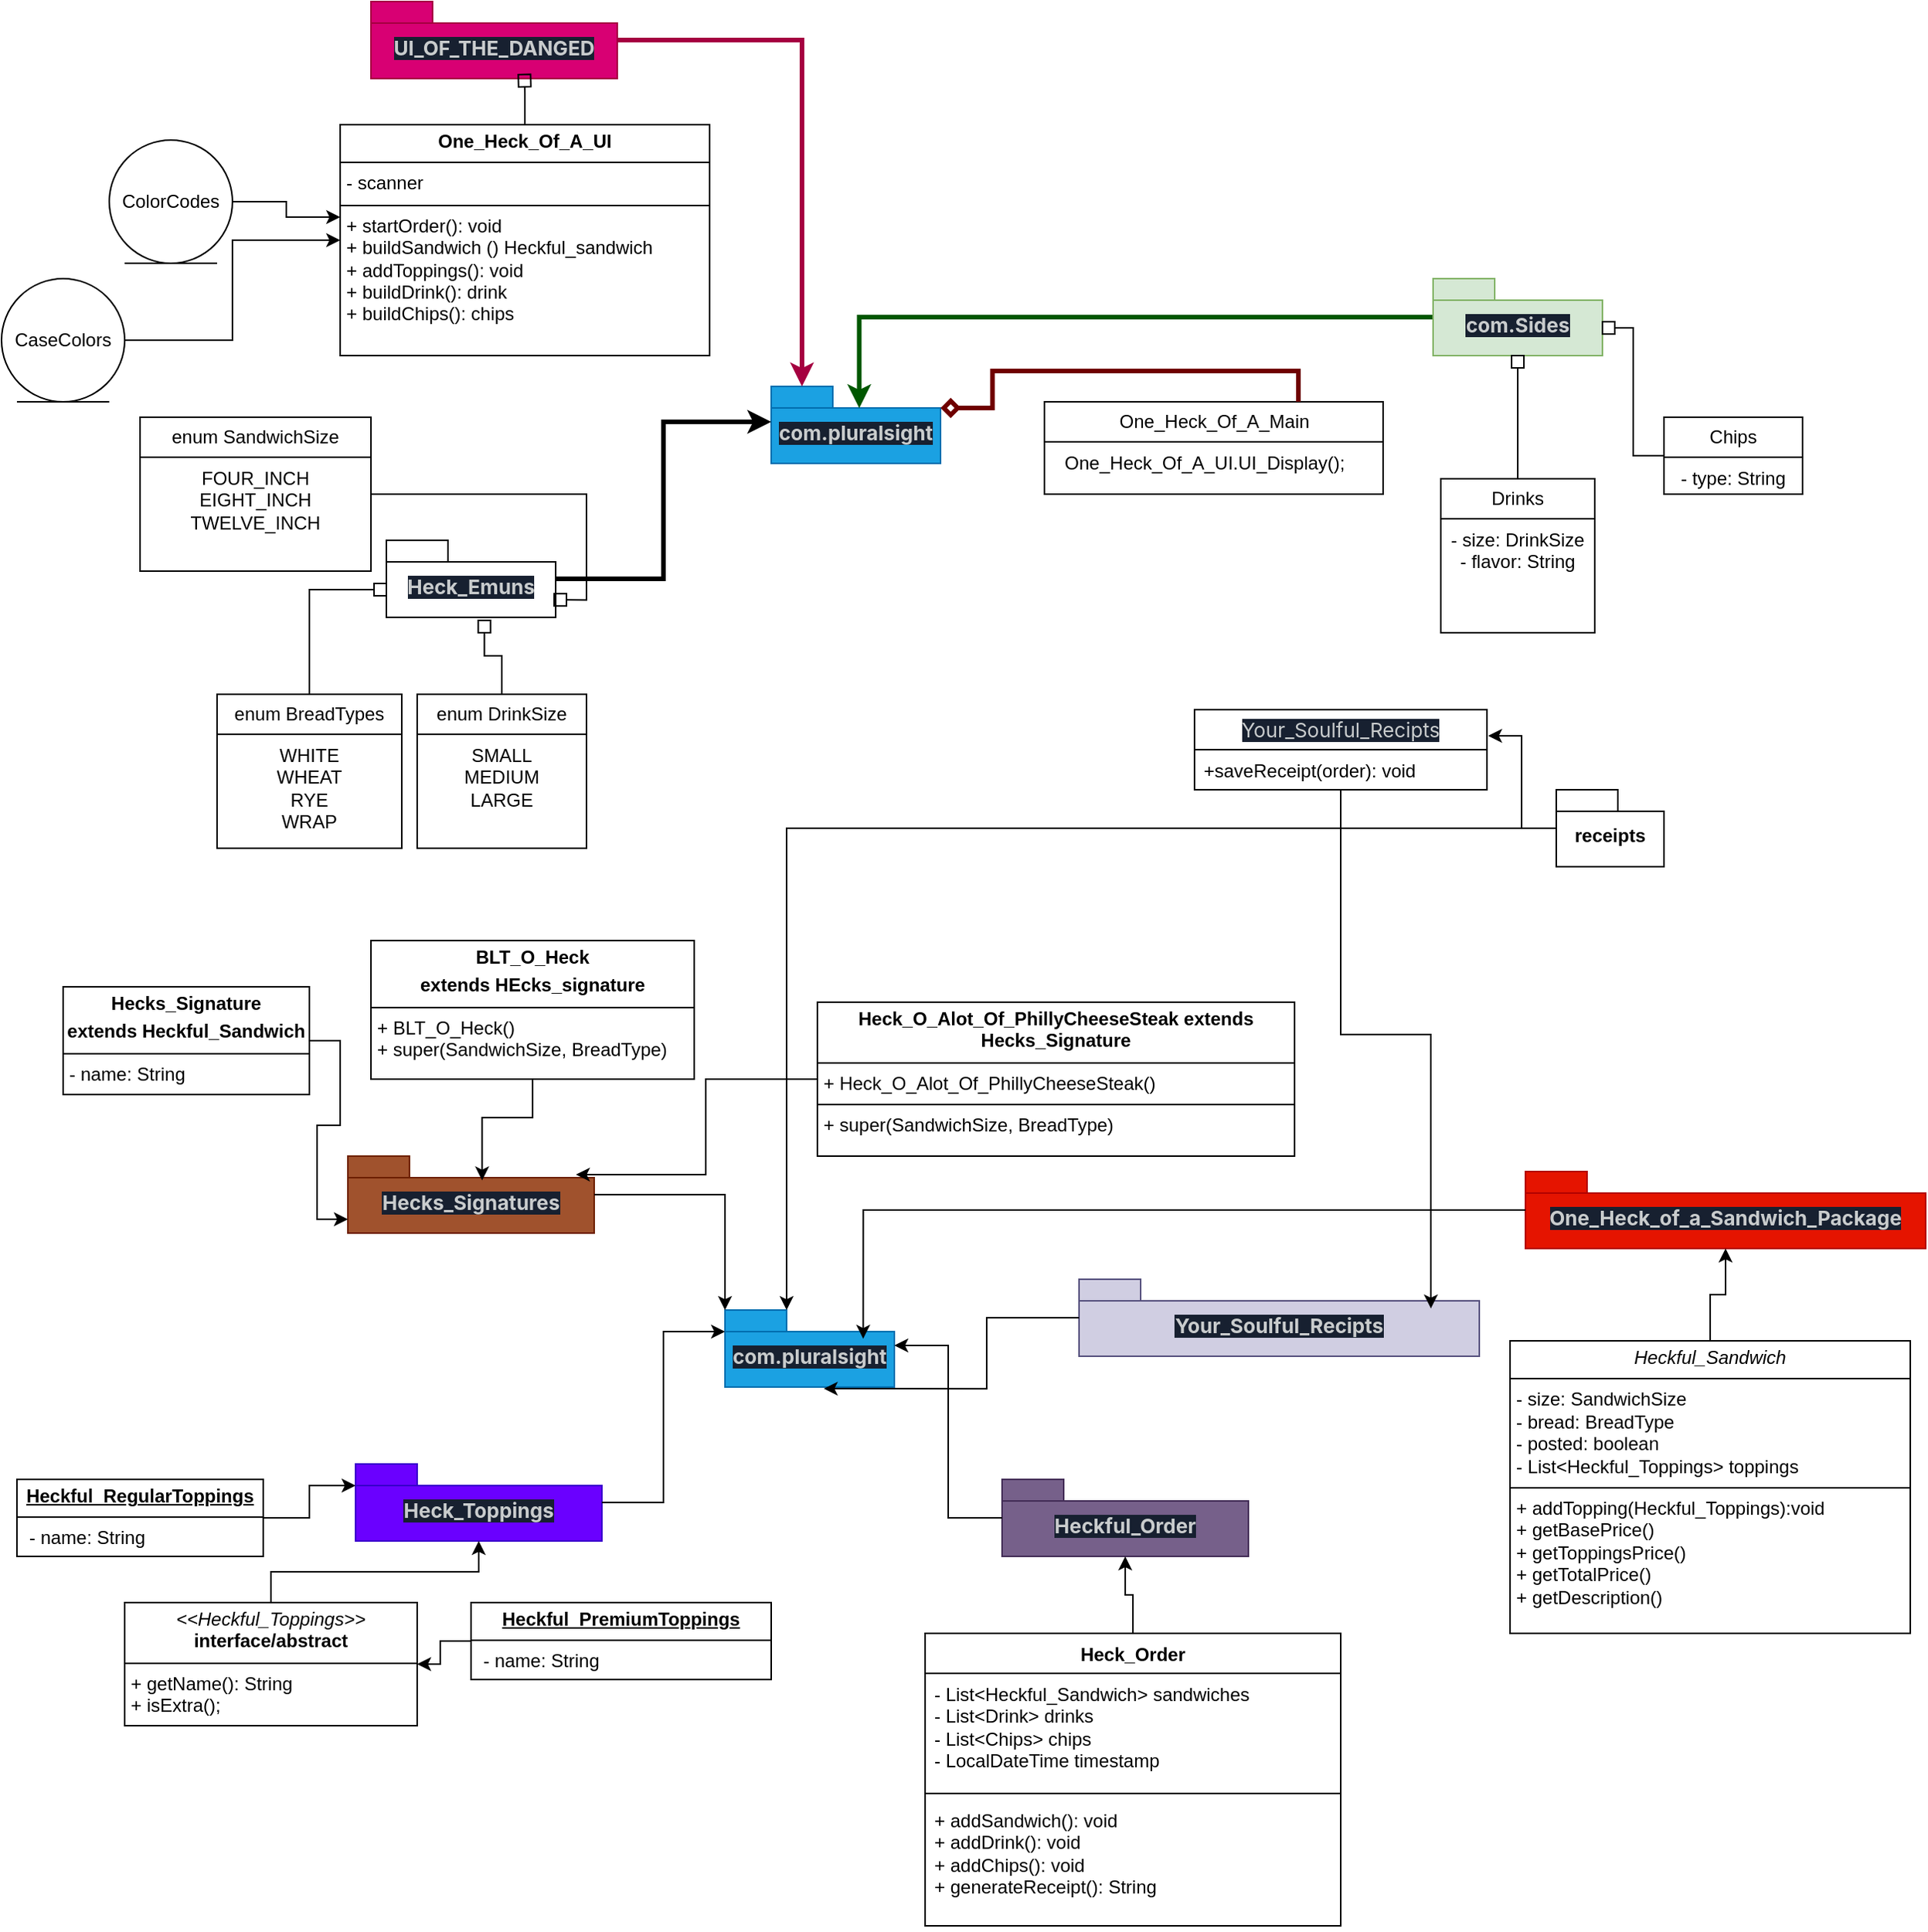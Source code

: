 <mxfile version="27.0.9">
  <diagram name="Page-1" id="c4acf3e9-155e-7222-9cf6-157b1a14988f">
    <mxGraphModel grid="1" page="1" gridSize="10" guides="1" tooltips="1" connect="1" arrows="1" fold="1" pageScale="1" pageWidth="850" pageHeight="1100" background="none" math="0" shadow="0">
      <root>
        <mxCell id="0" />
        <mxCell id="1" parent="0" />
        <mxCell id="3V-Jaaxt2Y7fFEWC-3_t-4" value="&lt;div style=&quot;background-color:#172030;color:#c9cccd&quot;&gt;&lt;pre style=&quot;font-family:&#39;Inter&#39;;font-size:9.8pt;&quot;&gt;com.pluralsight&lt;/pre&gt;&lt;/div&gt;" style="shape=folder;fontStyle=1;spacingTop=10;tabWidth=40;tabHeight=14;tabPosition=left;html=1;whiteSpace=wrap;fillColor=#1ba1e2;fontColor=#ffffff;strokeColor=#006EAF;" vertex="1" parent="1">
          <mxGeometry x="-340" y="160" width="110" height="50" as="geometry" />
        </mxCell>
        <mxCell id="3V-Jaaxt2Y7fFEWC-3_t-5" value="One_Heck_Of_A_Main" style="swimlane;fontStyle=0;childLayout=stackLayout;horizontal=1;startSize=26;fillColor=none;horizontalStack=0;resizeParent=1;resizeParentMax=0;resizeLast=0;collapsible=1;marginBottom=0;whiteSpace=wrap;html=1;" vertex="1" parent="1">
          <mxGeometry x="-162.5" y="170" width="220" height="60" as="geometry" />
        </mxCell>
        <mxCell id="3V-Jaaxt2Y7fFEWC-3_t-6" value="&amp;nbsp; One_Heck_Of_A_UI.UI_Display();" style="text;strokeColor=none;fillColor=none;align=left;verticalAlign=top;spacingLeft=4;spacingRight=4;overflow=hidden;rotatable=0;points=[[0,0.5],[1,0.5]];portConstraint=eastwest;whiteSpace=wrap;html=1;" vertex="1" parent="3V-Jaaxt2Y7fFEWC-3_t-5">
          <mxGeometry y="26" width="220" height="34" as="geometry" />
        </mxCell>
        <mxCell id="3V-Jaaxt2Y7fFEWC-3_t-9" style="rounded=0;orthogonalLoop=1;jettySize=auto;html=1;exitX=0.75;exitY=0;exitDx=0;exitDy=0;entryX=0;entryY=0;entryDx=110;entryDy=14;entryPerimeter=0;edgeStyle=orthogonalEdgeStyle;strokeWidth=3;fillColor=#a20025;strokeColor=#6F0000;endArrow=diamond;endFill=0;" edge="1" parent="1" source="3V-Jaaxt2Y7fFEWC-3_t-5" target="3V-Jaaxt2Y7fFEWC-3_t-4">
          <mxGeometry relative="1" as="geometry" />
        </mxCell>
        <mxCell id="3V-Jaaxt2Y7fFEWC-3_t-10" value="&lt;div style=&quot;background-color: rgb(23, 32, 48); color: rgb(201, 204, 205);&quot;&gt;&lt;pre style=&quot;font-family:&#39;Inter&#39;;font-size:9.8pt;&quot;&gt;&lt;div style=&quot;background-color:#172030;color:#c9cccd&quot;&gt;&lt;pre style=&quot;font-family:&#39;Inter&#39;;font-size:9.8pt;&quot;&gt;Heck_Emuns&lt;/pre&gt;&lt;/div&gt;&lt;/pre&gt;&lt;/div&gt;" style="shape=folder;fontStyle=1;spacingTop=10;tabWidth=40;tabHeight=14;tabPosition=left;html=1;whiteSpace=wrap;fillColor=light-dark(#FFFFFF,#FF8C27);" vertex="1" parent="1">
          <mxGeometry x="-590" y="260" width="110" height="50" as="geometry" />
        </mxCell>
        <mxCell id="3V-Jaaxt2Y7fFEWC-3_t-11" style="edgeStyle=orthogonalEdgeStyle;rounded=0;orthogonalLoop=1;jettySize=auto;html=1;entryX=0;entryY=0;entryDx=0;entryDy=23;entryPerimeter=0;strokeColor=light-dark(#000000,#67AB9F);strokeWidth=3;" edge="1" parent="1" source="3V-Jaaxt2Y7fFEWC-3_t-10" target="3V-Jaaxt2Y7fFEWC-3_t-4">
          <mxGeometry relative="1" as="geometry" />
        </mxCell>
        <mxCell id="3V-Jaaxt2Y7fFEWC-3_t-12" value="enum BreadTypes" style="swimlane;fontStyle=0;childLayout=stackLayout;horizontal=1;startSize=26;fillColor=none;horizontalStack=0;resizeParent=1;resizeParentMax=0;resizeLast=0;collapsible=1;marginBottom=0;whiteSpace=wrap;html=1;" vertex="1" parent="1">
          <mxGeometry x="-700" y="360" width="120" height="100" as="geometry" />
        </mxCell>
        <mxCell id="3V-Jaaxt2Y7fFEWC-3_t-13" value="WHITE&lt;div&gt;WHEAT&lt;br&gt;RYE&lt;br&gt;WRAP&lt;/div&gt;" style="text;strokeColor=none;fillColor=none;align=center;verticalAlign=top;spacingLeft=4;spacingRight=4;overflow=hidden;rotatable=0;points=[[0,0.5],[1,0.5]];portConstraint=eastwest;whiteSpace=wrap;html=1;" vertex="1" parent="3V-Jaaxt2Y7fFEWC-3_t-12">
          <mxGeometry y="26" width="120" height="74" as="geometry" />
        </mxCell>
        <mxCell id="3V-Jaaxt2Y7fFEWC-3_t-14" style="edgeStyle=orthogonalEdgeStyle;rounded=0;orthogonalLoop=1;jettySize=auto;html=1;entryX=0;entryY=0;entryDx=0;entryDy=32;entryPerimeter=0;endArrow=box;endFill=0;" edge="1" parent="1" source="3V-Jaaxt2Y7fFEWC-3_t-12" target="3V-Jaaxt2Y7fFEWC-3_t-10">
          <mxGeometry relative="1" as="geometry" />
        </mxCell>
        <mxCell id="3V-Jaaxt2Y7fFEWC-3_t-17" value="enum DrinkSize" style="swimlane;fontStyle=0;childLayout=stackLayout;horizontal=1;startSize=26;fillColor=none;horizontalStack=0;resizeParent=1;resizeParentMax=0;resizeLast=0;collapsible=1;marginBottom=0;whiteSpace=wrap;html=1;" vertex="1" parent="1">
          <mxGeometry x="-570" y="360" width="110" height="100" as="geometry" />
        </mxCell>
        <mxCell id="3V-Jaaxt2Y7fFEWC-3_t-18" value="SMALL&lt;br&gt;MEDIUM&lt;br&gt;LARGE" style="text;strokeColor=none;fillColor=none;align=center;verticalAlign=top;spacingLeft=4;spacingRight=4;overflow=hidden;rotatable=0;points=[[0,0.5],[1,0.5]];portConstraint=eastwest;whiteSpace=wrap;html=1;" vertex="1" parent="3V-Jaaxt2Y7fFEWC-3_t-17">
          <mxGeometry y="26" width="110" height="74" as="geometry" />
        </mxCell>
        <mxCell id="3V-Jaaxt2Y7fFEWC-3_t-19" value="enum SandwichSize" style="swimlane;fontStyle=0;childLayout=stackLayout;horizontal=1;startSize=26;fillColor=none;horizontalStack=0;resizeParent=1;resizeParentMax=0;resizeLast=0;collapsible=1;marginBottom=0;whiteSpace=wrap;html=1;" vertex="1" parent="1">
          <mxGeometry x="-750" y="180" width="150" height="100" as="geometry" />
        </mxCell>
        <mxCell id="3V-Jaaxt2Y7fFEWC-3_t-20" value="FOUR_INCH&lt;div&gt;EIGHT_INCH&lt;br&gt;TWELVE_INCH&lt;/div&gt;" style="text;strokeColor=none;fillColor=none;align=center;verticalAlign=top;spacingLeft=4;spacingRight=4;overflow=hidden;rotatable=0;points=[[0,0.5],[1,0.5]];portConstraint=eastwest;whiteSpace=wrap;html=1;" vertex="1" parent="3V-Jaaxt2Y7fFEWC-3_t-19">
          <mxGeometry y="26" width="150" height="74" as="geometry" />
        </mxCell>
        <mxCell id="3V-Jaaxt2Y7fFEWC-3_t-21" style="edgeStyle=orthogonalEdgeStyle;rounded=0;orthogonalLoop=1;jettySize=auto;html=1;entryX=0.579;entryY=1.04;entryDx=0;entryDy=0;entryPerimeter=0;endArrow=box;endFill=0;" edge="1" parent="1" source="3V-Jaaxt2Y7fFEWC-3_t-17" target="3V-Jaaxt2Y7fFEWC-3_t-10">
          <mxGeometry relative="1" as="geometry" />
        </mxCell>
        <mxCell id="3V-Jaaxt2Y7fFEWC-3_t-22" style="edgeStyle=orthogonalEdgeStyle;rounded=0;orthogonalLoop=1;jettySize=auto;html=1;entryX=0.991;entryY=0.773;entryDx=0;entryDy=0;entryPerimeter=0;endArrow=box;endFill=0;" edge="1" parent="1" source="3V-Jaaxt2Y7fFEWC-3_t-19" target="3V-Jaaxt2Y7fFEWC-3_t-10">
          <mxGeometry relative="1" as="geometry" />
        </mxCell>
        <mxCell id="3V-Jaaxt2Y7fFEWC-3_t-31" style="edgeStyle=orthogonalEdgeStyle;rounded=0;orthogonalLoop=1;jettySize=auto;html=1;entryX=0.52;entryY=0.282;entryDx=0;entryDy=0;entryPerimeter=0;strokeWidth=3;fillColor=#008a00;strokeColor=#005700;" edge="1" parent="1" source="3V-Jaaxt2Y7fFEWC-3_t-30" target="3V-Jaaxt2Y7fFEWC-3_t-4">
          <mxGeometry relative="1" as="geometry" />
        </mxCell>
        <mxCell id="3V-Jaaxt2Y7fFEWC-3_t-30" value="&lt;div style=&quot;background-color: rgb(23, 32, 48); color: rgb(201, 204, 205);&quot;&gt;&lt;pre style=&quot;font-family:&#39;Inter&#39;;font-size:9.8pt;&quot;&gt;com.Sides&lt;/pre&gt;&lt;/div&gt;" style="shape=folder;fontStyle=1;spacingTop=10;tabWidth=40;tabHeight=14;tabPosition=left;html=1;whiteSpace=wrap;fillColor=#d5e8d4;strokeColor=#82b366;" vertex="1" parent="1">
          <mxGeometry x="90" y="90" width="110" height="50" as="geometry" />
        </mxCell>
        <mxCell id="3V-Jaaxt2Y7fFEWC-3_t-38" style="edgeStyle=orthogonalEdgeStyle;rounded=0;orthogonalLoop=1;jettySize=auto;html=1;endArrow=box;endFill=0;" edge="1" parent="1" source="3V-Jaaxt2Y7fFEWC-3_t-34" target="3V-Jaaxt2Y7fFEWC-3_t-30">
          <mxGeometry relative="1" as="geometry" />
        </mxCell>
        <mxCell id="3V-Jaaxt2Y7fFEWC-3_t-34" value="Drinks" style="swimlane;fontStyle=0;childLayout=stackLayout;horizontal=1;startSize=26;fillColor=none;horizontalStack=0;resizeParent=1;resizeParentMax=0;resizeLast=0;collapsible=1;marginBottom=0;whiteSpace=wrap;html=1;" vertex="1" parent="1">
          <mxGeometry x="95" y="220" width="100" height="100" as="geometry" />
        </mxCell>
        <mxCell id="3V-Jaaxt2Y7fFEWC-3_t-35" value="- size: DrinkSize&lt;div&gt;- flavor: String&lt;/div&gt;" style="text;strokeColor=none;fillColor=none;align=center;verticalAlign=top;spacingLeft=4;spacingRight=4;overflow=hidden;rotatable=0;points=[[0,0.5],[1,0.5]];portConstraint=eastwest;whiteSpace=wrap;html=1;" vertex="1" parent="3V-Jaaxt2Y7fFEWC-3_t-34">
          <mxGeometry y="26" width="100" height="74" as="geometry" />
        </mxCell>
        <mxCell id="3V-Jaaxt2Y7fFEWC-3_t-36" value="Chips" style="swimlane;fontStyle=0;childLayout=stackLayout;horizontal=1;startSize=26;fillColor=none;horizontalStack=0;resizeParent=1;resizeParentMax=0;resizeLast=0;collapsible=1;marginBottom=0;whiteSpace=wrap;html=1;" vertex="1" parent="1">
          <mxGeometry x="240" y="180" width="90" height="50" as="geometry" />
        </mxCell>
        <mxCell id="3V-Jaaxt2Y7fFEWC-3_t-37" value="- type: String" style="text;strokeColor=none;fillColor=none;align=center;verticalAlign=top;spacingLeft=4;spacingRight=4;overflow=hidden;rotatable=0;points=[[0,0.5],[1,0.5]];portConstraint=eastwest;whiteSpace=wrap;html=1;" vertex="1" parent="3V-Jaaxt2Y7fFEWC-3_t-36">
          <mxGeometry y="26" width="90" height="24" as="geometry" />
        </mxCell>
        <mxCell id="3V-Jaaxt2Y7fFEWC-3_t-39" style="edgeStyle=orthogonalEdgeStyle;rounded=0;orthogonalLoop=1;jettySize=auto;html=1;entryX=0;entryY=0;entryDx=110;entryDy=32;entryPerimeter=0;endArrow=box;endFill=0;" edge="1" parent="1" source="3V-Jaaxt2Y7fFEWC-3_t-36" target="3V-Jaaxt2Y7fFEWC-3_t-30">
          <mxGeometry relative="1" as="geometry" />
        </mxCell>
        <mxCell id="3V-Jaaxt2Y7fFEWC-3_t-40" value="&lt;div style=&quot;background-color: rgb(23, 32, 48); color: rgb(201, 204, 205);&quot;&gt;&lt;pre style=&quot;font-family:&#39;Inter&#39;;font-size:9.8pt;&quot;&gt;&lt;div style=&quot;background-color: rgb(23, 32, 48); color: rgb(201, 204, 205);&quot;&gt;&lt;pre style=&quot;font-family:&#39;Inter&#39;;font-size:9.8pt;&quot;&gt;&lt;div style=&quot;background-color:#172030;color:#c9cccd&quot;&gt;&lt;pre style=&quot;font-family:&#39;Inter&#39;;font-size:9.8pt;&quot;&gt;UI_OF_THE_DANGED&lt;/pre&gt;&lt;/div&gt;&lt;/pre&gt;&lt;/div&gt;&lt;/pre&gt;&lt;/div&gt;" style="shape=folder;fontStyle=1;spacingTop=10;tabWidth=40;tabHeight=14;tabPosition=left;html=1;whiteSpace=wrap;fillColor=#d80073;fontColor=#ffffff;strokeColor=#A50040;" vertex="1" parent="1">
          <mxGeometry x="-600" y="-90" width="160" height="50" as="geometry" />
        </mxCell>
        <mxCell id="3V-Jaaxt2Y7fFEWC-3_t-41" value="&lt;p style=&quot;margin:0px;margin-top:4px;text-align:center;&quot;&gt;&lt;b&gt;One_Heck_Of_A_UI&lt;/b&gt;&lt;/p&gt;&lt;hr size=&quot;1&quot; style=&quot;border-style:solid;&quot;&gt;&lt;p style=&quot;margin:0px;margin-left:4px;&quot;&gt;- scanner&lt;/p&gt;&lt;hr size=&quot;1&quot; style=&quot;border-style:solid;&quot;&gt;&lt;p style=&quot;margin:0px;margin-left:4px;&quot;&gt;+ startOrder(): void&lt;/p&gt;&lt;p style=&quot;margin:0px;margin-left:4px;&quot;&gt;+ buildSandwich () Heckful_sandwich&lt;/p&gt;&lt;p style=&quot;margin:0px;margin-left:4px;&quot;&gt;+ addToppings(): void&lt;/p&gt;&lt;p style=&quot;margin:0px;margin-left:4px;&quot;&gt;+ buildDrink(): drink&lt;/p&gt;&lt;p style=&quot;margin:0px;margin-left:4px;&quot;&gt;+ buildChips(): chips&lt;/p&gt;" style="verticalAlign=top;align=left;overflow=fill;html=1;whiteSpace=wrap;" vertex="1" parent="1">
          <mxGeometry x="-620" y="-10" width="240" height="150" as="geometry" />
        </mxCell>
        <mxCell id="3V-Jaaxt2Y7fFEWC-3_t-42" style="edgeStyle=orthogonalEdgeStyle;rounded=0;orthogonalLoop=1;jettySize=auto;html=1;entryX=0.623;entryY=0.948;entryDx=0;entryDy=0;entryPerimeter=0;endArrow=box;endFill=0;" edge="1" parent="1" source="3V-Jaaxt2Y7fFEWC-3_t-41" target="3V-Jaaxt2Y7fFEWC-3_t-40">
          <mxGeometry relative="1" as="geometry" />
        </mxCell>
        <mxCell id="3V-Jaaxt2Y7fFEWC-3_t-44" style="edgeStyle=orthogonalEdgeStyle;rounded=0;orthogonalLoop=1;jettySize=auto;html=1;entryX=0;entryY=0;entryDx=20;entryDy=0;entryPerimeter=0;fillColor=#d80073;strokeColor=#A50040;strokeWidth=3;" edge="1" parent="1" source="3V-Jaaxt2Y7fFEWC-3_t-40" target="3V-Jaaxt2Y7fFEWC-3_t-4">
          <mxGeometry relative="1" as="geometry" />
        </mxCell>
        <mxCell id="3V-Jaaxt2Y7fFEWC-3_t-45" value="&lt;div style=&quot;background-color: rgb(23, 32, 48); color: rgb(201, 204, 205);&quot;&gt;&lt;pre style=&quot;font-family:&#39;Inter&#39;;font-size:9.8pt;&quot;&gt;&lt;div style=&quot;background-color: rgb(23, 32, 48); color: rgb(201, 204, 205);&quot;&gt;&lt;pre style=&quot;font-family:&#39;Inter&#39;;font-size:9.8pt;&quot;&gt;&lt;div style=&quot;background-color: rgb(23, 32, 48); color: rgb(201, 204, 205);&quot;&gt;&lt;pre style=&quot;font-family:&#39;Inter&#39;;font-size:9.8pt;&quot;&gt;&lt;div style=&quot;background-color:#172030;color:#c9cccd&quot;&gt;&lt;pre style=&quot;font-family:&#39;Inter&#39;;font-size:9.8pt;&quot;&gt;Heck_Toppings&lt;/pre&gt;&lt;/div&gt;&lt;/pre&gt;&lt;/div&gt;&lt;/pre&gt;&lt;/div&gt;&lt;/pre&gt;&lt;/div&gt;" style="shape=folder;fontStyle=1;spacingTop=10;tabWidth=40;tabHeight=14;tabPosition=left;html=1;whiteSpace=wrap;fillColor=light-dark(#6A00FF,#9933FF);fontColor=#ffffff;strokeColor=#3700CC;" vertex="1" parent="1">
          <mxGeometry x="-610" y="860" width="160" height="50" as="geometry" />
        </mxCell>
        <mxCell id="3V-Jaaxt2Y7fFEWC-3_t-46" value="&lt;div style=&quot;background-color:#172030;color:#c9cccd&quot;&gt;&lt;pre style=&quot;font-family:&#39;Inter&#39;;font-size:9.8pt;&quot;&gt;com.pluralsight&lt;/pre&gt;&lt;/div&gt;" style="shape=folder;fontStyle=1;spacingTop=10;tabWidth=40;tabHeight=14;tabPosition=left;html=1;whiteSpace=wrap;fillColor=#1ba1e2;fontColor=#ffffff;strokeColor=#006EAF;" vertex="1" parent="1">
          <mxGeometry x="-370" y="760" width="110" height="50" as="geometry" />
        </mxCell>
        <mxCell id="3V-Jaaxt2Y7fFEWC-3_t-47" style="edgeStyle=orthogonalEdgeStyle;rounded=0;orthogonalLoop=1;jettySize=auto;html=1;entryX=0;entryY=0;entryDx=0;entryDy=14;entryPerimeter=0;" edge="1" parent="1" source="3V-Jaaxt2Y7fFEWC-3_t-45" target="3V-Jaaxt2Y7fFEWC-3_t-46">
          <mxGeometry relative="1" as="geometry" />
        </mxCell>
        <mxCell id="3V-Jaaxt2Y7fFEWC-3_t-50" style="edgeStyle=orthogonalEdgeStyle;rounded=0;orthogonalLoop=1;jettySize=auto;html=1;entryX=0;entryY=0.4;entryDx=0;entryDy=0;entryPerimeter=0;" edge="1" parent="1" source="3V-Jaaxt2Y7fFEWC-3_t-49" target="3V-Jaaxt2Y7fFEWC-3_t-41">
          <mxGeometry relative="1" as="geometry">
            <mxPoint x="-670" y="60.0" as="targetPoint" />
          </mxGeometry>
        </mxCell>
        <mxCell id="3V-Jaaxt2Y7fFEWC-3_t-49" value="ColorCodes" style="ellipse;shape=umlEntity;whiteSpace=wrap;html=1;fillColor=light-dark(#FFFFFF,#E6E6E6);" vertex="1" parent="1">
          <mxGeometry x="-770" width="80" height="80" as="geometry" />
        </mxCell>
        <mxCell id="3V-Jaaxt2Y7fFEWC-3_t-52" style="edgeStyle=orthogonalEdgeStyle;rounded=0;orthogonalLoop=1;jettySize=auto;html=1;" edge="1" parent="1" source="3V-Jaaxt2Y7fFEWC-3_t-51" target="3V-Jaaxt2Y7fFEWC-3_t-45">
          <mxGeometry relative="1" as="geometry" />
        </mxCell>
        <mxCell id="3V-Jaaxt2Y7fFEWC-3_t-51" value="&lt;p style=&quot;margin:0px;margin-top:4px;text-align:center;&quot;&gt;&lt;i&gt;&amp;lt;&amp;lt;Heckful_Toppings&amp;gt;&amp;gt;&lt;/i&gt;&lt;br&gt;&lt;b&gt;interface/abstract&lt;/b&gt;&lt;/p&gt;&lt;hr size=&quot;1&quot; style=&quot;border-style:solid;&quot;&gt;&lt;p style=&quot;margin:0px;margin-left:4px;&quot;&gt;+ getName(): String&lt;br&gt;+ isExtra();&lt;/p&gt;" style="verticalAlign=top;align=left;overflow=fill;html=1;whiteSpace=wrap;" vertex="1" parent="1">
          <mxGeometry x="-760" y="950" width="190" height="80" as="geometry" />
        </mxCell>
        <mxCell id="3V-Jaaxt2Y7fFEWC-3_t-54" style="edgeStyle=orthogonalEdgeStyle;rounded=0;orthogonalLoop=1;jettySize=auto;html=1;" edge="1" parent="1" source="3V-Jaaxt2Y7fFEWC-3_t-53" target="3V-Jaaxt2Y7fFEWC-3_t-51">
          <mxGeometry relative="1" as="geometry" />
        </mxCell>
        <mxCell id="3V-Jaaxt2Y7fFEWC-3_t-53" value="&lt;p style=&quot;margin: 4px 0px 0px; text-align: center;&quot;&gt;&lt;b&gt;&lt;u&gt;Heckful_PremiumToppings&lt;/u&gt;&lt;/b&gt;&lt;/p&gt;&lt;hr size=&quot;1&quot; style=&quot;border-style:solid;&quot;&gt;&lt;p style=&quot;margin:0px;margin-left:8px;&quot;&gt;- name: String&lt;/p&gt;&lt;p style=&quot;margin:0px;margin-left:8px;&quot;&gt;&lt;br&gt;&lt;/p&gt;" style="verticalAlign=top;align=left;overflow=fill;html=1;whiteSpace=wrap;" vertex="1" parent="1">
          <mxGeometry x="-535" y="950" width="195" height="50" as="geometry" />
        </mxCell>
        <mxCell id="3V-Jaaxt2Y7fFEWC-3_t-55" value="&lt;p style=&quot;margin: 4px 0px 0px; text-align: center;&quot;&gt;&lt;b&gt;&lt;u&gt;Heckful_RegularToppings&lt;/u&gt;&lt;/b&gt;&lt;/p&gt;&lt;hr size=&quot;1&quot; style=&quot;border-style:solid;&quot;&gt;&lt;p style=&quot;margin:0px;margin-left:8px;&quot;&gt;- name: String&lt;/p&gt;&lt;p style=&quot;margin:0px;margin-left:8px;&quot;&gt;&lt;br&gt;&lt;/p&gt;" style="verticalAlign=top;align=left;overflow=fill;html=1;whiteSpace=wrap;" vertex="1" parent="1">
          <mxGeometry x="-830" y="870" width="160" height="50" as="geometry" />
        </mxCell>
        <mxCell id="3V-Jaaxt2Y7fFEWC-3_t-56" style="edgeStyle=orthogonalEdgeStyle;rounded=0;orthogonalLoop=1;jettySize=auto;html=1;entryX=0;entryY=0;entryDx=0;entryDy=14;entryPerimeter=0;" edge="1" parent="1" source="3V-Jaaxt2Y7fFEWC-3_t-55" target="3V-Jaaxt2Y7fFEWC-3_t-45">
          <mxGeometry relative="1" as="geometry" />
        </mxCell>
        <mxCell id="3V-Jaaxt2Y7fFEWC-3_t-57" value="&lt;div style=&quot;background-color: rgb(23, 32, 48); color: rgb(201, 204, 205);&quot;&gt;&lt;pre style=&quot;font-family:&#39;Inter&#39;;font-size:9.8pt;&quot;&gt;&lt;div style=&quot;background-color: rgb(23, 32, 48); color: rgb(201, 204, 205);&quot;&gt;&lt;pre style=&quot;font-family:&#39;Inter&#39;;font-size:9.8pt;&quot;&gt;&lt;div style=&quot;background-color: rgb(23, 32, 48); color: rgb(201, 204, 205);&quot;&gt;&lt;pre style=&quot;font-family:&#39;Inter&#39;;font-size:9.8pt;&quot;&gt;&lt;div style=&quot;background-color: rgb(23, 32, 48); color: rgb(201, 204, 205);&quot;&gt;&lt;pre style=&quot;font-family:&#39;Inter&#39;;font-size:9.8pt;&quot;&gt;&lt;div style=&quot;background-color:#172030;color:#c9cccd&quot;&gt;&lt;pre style=&quot;font-family:&#39;Inter&#39;;font-size:9.8pt;&quot;&gt;Heckful_Order&lt;/pre&gt;&lt;/div&gt;&lt;/pre&gt;&lt;/div&gt;&lt;/pre&gt;&lt;/div&gt;&lt;/pre&gt;&lt;/div&gt;&lt;/pre&gt;&lt;/div&gt;" style="shape=folder;fontStyle=1;spacingTop=10;tabWidth=40;tabHeight=14;tabPosition=left;html=1;whiteSpace=wrap;fillColor=#76608a;fontColor=#ffffff;strokeColor=#432D57;" vertex="1" parent="1">
          <mxGeometry x="-190" y="870" width="160" height="50" as="geometry" />
        </mxCell>
        <mxCell id="3V-Jaaxt2Y7fFEWC-3_t-58" style="edgeStyle=orthogonalEdgeStyle;rounded=0;orthogonalLoop=1;jettySize=auto;html=1;entryX=0;entryY=0;entryDx=110;entryDy=23;entryPerimeter=0;" edge="1" parent="1" source="3V-Jaaxt2Y7fFEWC-3_t-57" target="3V-Jaaxt2Y7fFEWC-3_t-46">
          <mxGeometry relative="1" as="geometry" />
        </mxCell>
        <mxCell id="3V-Jaaxt2Y7fFEWC-3_t-59" value="Heck_Order" style="swimlane;fontStyle=1;align=center;verticalAlign=top;childLayout=stackLayout;horizontal=1;startSize=26;horizontalStack=0;resizeParent=1;resizeParentMax=0;resizeLast=0;collapsible=1;marginBottom=0;whiteSpace=wrap;html=1;" vertex="1" parent="1">
          <mxGeometry x="-240" y="970" width="270" height="190" as="geometry" />
        </mxCell>
        <mxCell id="3V-Jaaxt2Y7fFEWC-3_t-60" value="- List&amp;lt;Heckful_Sandwich&amp;gt; sandwiches&amp;nbsp;&lt;div&gt;- List&amp;lt;Drink&amp;gt; drinks&lt;/div&gt;&lt;div&gt;-&amp;nbsp;List&amp;lt;Chips&amp;gt; chips&amp;nbsp;&lt;/div&gt;&lt;div&gt;-&amp;nbsp;LocalDateTime timestamp&lt;/div&gt;&lt;div&gt;&lt;br&gt;&lt;/div&gt;" style="text;strokeColor=none;fillColor=none;align=left;verticalAlign=top;spacingLeft=4;spacingRight=4;overflow=hidden;rotatable=0;points=[[0,0.5],[1,0.5]];portConstraint=eastwest;whiteSpace=wrap;html=1;" vertex="1" parent="3V-Jaaxt2Y7fFEWC-3_t-59">
          <mxGeometry y="26" width="270" height="74" as="geometry" />
        </mxCell>
        <mxCell id="3V-Jaaxt2Y7fFEWC-3_t-61" value="" style="line;strokeWidth=1;fillColor=none;align=left;verticalAlign=middle;spacingTop=-1;spacingLeft=3;spacingRight=3;rotatable=0;labelPosition=right;points=[];portConstraint=eastwest;strokeColor=inherit;" vertex="1" parent="3V-Jaaxt2Y7fFEWC-3_t-59">
          <mxGeometry y="100" width="270" height="8" as="geometry" />
        </mxCell>
        <mxCell id="3V-Jaaxt2Y7fFEWC-3_t-62" value="&lt;div&gt;+ addSandwich(): void&amp;nbsp;&lt;/div&gt;&lt;div&gt;+ addDrink(): void&amp;nbsp; &amp;nbsp;&amp;nbsp;&lt;/div&gt;&lt;div&gt;&lt;span style=&quot;background-color: transparent; color: light-dark(rgb(0, 0, 0), rgb(255, 255, 255));&quot;&gt;+ addChips(): void&amp;nbsp; &amp;nbsp;&amp;nbsp;&lt;/span&gt;&lt;/div&gt;&lt;div&gt;+ generateReceipt(): String&lt;/div&gt;" style="text;strokeColor=none;fillColor=none;align=left;verticalAlign=top;spacingLeft=4;spacingRight=4;overflow=hidden;rotatable=0;points=[[0,0.5],[1,0.5]];portConstraint=eastwest;whiteSpace=wrap;html=1;" vertex="1" parent="3V-Jaaxt2Y7fFEWC-3_t-59">
          <mxGeometry y="108" width="270" height="82" as="geometry" />
        </mxCell>
        <mxCell id="3V-Jaaxt2Y7fFEWC-3_t-63" style="edgeStyle=orthogonalEdgeStyle;rounded=0;orthogonalLoop=1;jettySize=auto;html=1;entryX=0.5;entryY=1;entryDx=0;entryDy=0;entryPerimeter=0;" edge="1" parent="1" source="3V-Jaaxt2Y7fFEWC-3_t-59" target="3V-Jaaxt2Y7fFEWC-3_t-57">
          <mxGeometry relative="1" as="geometry" />
        </mxCell>
        <mxCell id="3V-Jaaxt2Y7fFEWC-3_t-67" value="&lt;div style=&quot;background-color: rgb(23, 32, 48); color: rgb(201, 204, 205);&quot;&gt;&lt;pre style=&quot;font-family:&#39;Inter&#39;;font-size:9.8pt;&quot;&gt;&lt;div style=&quot;background-color: rgb(23, 32, 48); color: rgb(201, 204, 205);&quot;&gt;&lt;pre style=&quot;font-family:&#39;Inter&#39;;font-size:9.8pt;&quot;&gt;&lt;div style=&quot;background-color: rgb(23, 32, 48); color: rgb(201, 204, 205);&quot;&gt;&lt;pre style=&quot;font-family:&#39;Inter&#39;;font-size:9.8pt;&quot;&gt;&lt;div style=&quot;background-color: rgb(23, 32, 48); color: rgb(201, 204, 205);&quot;&gt;&lt;pre style=&quot;font-family:&#39;Inter&#39;;font-size:9.8pt;&quot;&gt;&lt;div style=&quot;background-color:#172030;color:#c9cccd&quot;&gt;&lt;pre style=&quot;font-family:&#39;Inter&#39;;font-size:9.8pt;&quot;&gt;Hecks_Signatures&lt;/pre&gt;&lt;/div&gt;&lt;/pre&gt;&lt;/div&gt;&lt;/pre&gt;&lt;/div&gt;&lt;/pre&gt;&lt;/div&gt;&lt;/pre&gt;&lt;/div&gt;" style="shape=folder;fontStyle=1;spacingTop=10;tabWidth=40;tabHeight=14;tabPosition=left;html=1;whiteSpace=wrap;fillColor=#a0522d;fontColor=#ffffff;strokeColor=#6D1F00;" vertex="1" parent="1">
          <mxGeometry x="-615" y="660" width="160" height="50" as="geometry" />
        </mxCell>
        <mxCell id="3V-Jaaxt2Y7fFEWC-3_t-68" style="edgeStyle=orthogonalEdgeStyle;rounded=0;orthogonalLoop=1;jettySize=auto;html=1;entryX=0;entryY=0;entryDx=0;entryDy=0;entryPerimeter=0;" edge="1" parent="1" source="3V-Jaaxt2Y7fFEWC-3_t-67" target="3V-Jaaxt2Y7fFEWC-3_t-46">
          <mxGeometry relative="1" as="geometry" />
        </mxCell>
        <mxCell id="3V-Jaaxt2Y7fFEWC-3_t-69" value="&lt;p style=&quot;margin:0px;margin-top:4px;text-align:center;&quot;&gt;&lt;b&gt;Hecks_Signature&lt;/b&gt;&lt;/p&gt;&lt;p style=&quot;margin:0px;margin-top:4px;text-align:center;&quot;&gt;&lt;b&gt;extends Heckful_Sandwich&lt;/b&gt;&lt;/p&gt;&lt;hr size=&quot;1&quot; style=&quot;border-style:solid;&quot;&gt;&lt;p style=&quot;margin:0px;margin-left:4px;&quot;&gt;- name: String&lt;/p&gt;" style="verticalAlign=top;align=left;overflow=fill;html=1;whiteSpace=wrap;" vertex="1" parent="1">
          <mxGeometry x="-800" y="550" width="160" height="70" as="geometry" />
        </mxCell>
        <mxCell id="3V-Jaaxt2Y7fFEWC-3_t-70" value="&lt;p style=&quot;margin:0px;margin-top:4px;text-align:center;&quot;&gt;&lt;b&gt;BLT_O_Heck&lt;/b&gt;&lt;/p&gt;&lt;p style=&quot;margin:0px;margin-top:4px;text-align:center;&quot;&gt;&lt;b&gt;extends HEcks_signature&lt;/b&gt;&lt;/p&gt;&lt;hr size=&quot;1&quot; style=&quot;border-style:solid;&quot;&gt;&lt;p style=&quot;margin:0px;margin-left:4px;&quot;&gt;+ BLT_O_Heck()&lt;/p&gt;&lt;p style=&quot;margin:0px;margin-left:4px;&quot;&gt;+&amp;nbsp;super(SandwichSize, BreadType)&lt;/p&gt;" style="verticalAlign=top;align=left;overflow=fill;html=1;whiteSpace=wrap;" vertex="1" parent="1">
          <mxGeometry x="-600" y="520" width="210" height="90" as="geometry" />
        </mxCell>
        <mxCell id="3V-Jaaxt2Y7fFEWC-3_t-71" value="&lt;p style=&quot;margin:0px;margin-top:4px;text-align:center;&quot;&gt;&lt;b&gt;Heck_O_Alot_Of_PhillyCheeseSteak extends Hecks_Signature&lt;/b&gt;&lt;/p&gt;&lt;hr size=&quot;1&quot; style=&quot;border-style:solid;&quot;&gt;&lt;p style=&quot;margin:0px;margin-left:4px;&quot;&gt;+&amp;nbsp;Heck_O_Alot_Of_PhillyCheeseSteak()&lt;/p&gt;&lt;hr size=&quot;1&quot; style=&quot;border-style:solid;&quot;&gt;&lt;p style=&quot;margin:0px;margin-left:4px;&quot;&gt;+ super(SandwichSize,&amp;nbsp;BreadType)&lt;/p&gt;" style="verticalAlign=top;align=left;overflow=fill;html=1;whiteSpace=wrap;" vertex="1" parent="1">
          <mxGeometry x="-310" y="560" width="310" height="100" as="geometry" />
        </mxCell>
        <mxCell id="3V-Jaaxt2Y7fFEWC-3_t-72" style="edgeStyle=orthogonalEdgeStyle;rounded=0;orthogonalLoop=1;jettySize=auto;html=1;entryX=0;entryY=0;entryDx=0;entryDy=41;entryPerimeter=0;" edge="1" parent="1" source="3V-Jaaxt2Y7fFEWC-3_t-69" target="3V-Jaaxt2Y7fFEWC-3_t-67">
          <mxGeometry relative="1" as="geometry" />
        </mxCell>
        <mxCell id="3V-Jaaxt2Y7fFEWC-3_t-73" style="edgeStyle=orthogonalEdgeStyle;rounded=0;orthogonalLoop=1;jettySize=auto;html=1;entryX=0.545;entryY=0.316;entryDx=0;entryDy=0;entryPerimeter=0;" edge="1" parent="1" source="3V-Jaaxt2Y7fFEWC-3_t-70" target="3V-Jaaxt2Y7fFEWC-3_t-67">
          <mxGeometry relative="1" as="geometry" />
        </mxCell>
        <mxCell id="3V-Jaaxt2Y7fFEWC-3_t-74" style="edgeStyle=orthogonalEdgeStyle;rounded=0;orthogonalLoop=1;jettySize=auto;html=1;entryX=0.926;entryY=0.24;entryDx=0;entryDy=0;entryPerimeter=0;" edge="1" parent="1" source="3V-Jaaxt2Y7fFEWC-3_t-71" target="3V-Jaaxt2Y7fFEWC-3_t-67">
          <mxGeometry relative="1" as="geometry" />
        </mxCell>
        <mxCell id="3V-Jaaxt2Y7fFEWC-3_t-75" value="&lt;div style=&quot;background-color: rgb(23, 32, 48); color: rgb(201, 204, 205);&quot;&gt;&lt;pre style=&quot;font-family:&#39;Inter&#39;;font-size:9.8pt;&quot;&gt;&lt;div style=&quot;background-color: rgb(23, 32, 48); color: rgb(201, 204, 205);&quot;&gt;&lt;pre style=&quot;font-family:&#39;Inter&#39;;font-size:9.8pt;&quot;&gt;&lt;div style=&quot;background-color: rgb(23, 32, 48); color: rgb(201, 204, 205);&quot;&gt;&lt;pre style=&quot;font-family:&#39;Inter&#39;;font-size:9.8pt;&quot;&gt;&lt;div style=&quot;background-color: rgb(23, 32, 48); color: rgb(201, 204, 205);&quot;&gt;&lt;pre style=&quot;font-family:&#39;Inter&#39;;font-size:9.8pt;&quot;&gt;&lt;div style=&quot;background-color: rgb(23, 32, 48); color: rgb(201, 204, 205);&quot;&gt;&lt;pre style=&quot;font-family:&#39;Inter&#39;;font-size:9.8pt;&quot;&gt;&lt;div style=&quot;background-color:#172030;color:#c9cccd&quot;&gt;&lt;pre style=&quot;font-family:&#39;Inter&#39;;font-size:9.8pt;&quot;&gt;One_Heck_of_a_Sandwich_Package&lt;/pre&gt;&lt;/div&gt;&lt;/pre&gt;&lt;/div&gt;&lt;/pre&gt;&lt;/div&gt;&lt;/pre&gt;&lt;/div&gt;&lt;/pre&gt;&lt;/div&gt;&lt;/pre&gt;&lt;/div&gt;" style="shape=folder;fontStyle=1;spacingTop=10;tabWidth=40;tabHeight=14;tabPosition=left;html=1;whiteSpace=wrap;fillColor=#e51400;fontColor=#ffffff;strokeColor=#B20000;" vertex="1" parent="1">
          <mxGeometry x="150" y="670" width="260" height="50" as="geometry" />
        </mxCell>
        <mxCell id="3V-Jaaxt2Y7fFEWC-3_t-76" style="edgeStyle=orthogonalEdgeStyle;rounded=0;orthogonalLoop=1;jettySize=auto;html=1;entryX=0.816;entryY=0.373;entryDx=0;entryDy=0;entryPerimeter=0;" edge="1" parent="1" source="3V-Jaaxt2Y7fFEWC-3_t-75" target="3V-Jaaxt2Y7fFEWC-3_t-46">
          <mxGeometry relative="1" as="geometry" />
        </mxCell>
        <mxCell id="3V-Jaaxt2Y7fFEWC-3_t-77" value="&lt;p style=&quot;margin:0px;margin-top:4px;text-align:center;&quot;&gt;&lt;i&gt;Heckful_Sandwich&lt;/i&gt;&lt;/p&gt;&lt;hr size=&quot;1&quot; style=&quot;border-style:solid;&quot;&gt;&lt;p style=&quot;margin:0px;margin-left:4px;&quot;&gt;- size: SandwichSize&lt;br&gt;- bread: BreadType&lt;/p&gt;&lt;p style=&quot;margin:0px;margin-left:4px;&quot;&gt;- posted: boolean&lt;/p&gt;&lt;p style=&quot;margin:0px;margin-left:4px;&quot;&gt;-&amp;nbsp;List&amp;lt;Heckful_Toppings&amp;gt; toppings&lt;/p&gt;&lt;hr size=&quot;1&quot; style=&quot;border-style:solid;&quot;&gt;&lt;p style=&quot;margin:0px;margin-left:4px;&quot;&gt;+ addTopping(Heckful_Toppings):void&lt;/p&gt;&lt;p style=&quot;margin:0px;margin-left:4px;&quot;&gt;+ getBasePrice()&lt;/p&gt;&lt;p style=&quot;margin:0px;margin-left:4px;&quot;&gt;+&amp;nbsp;getToppingsPrice()&lt;/p&gt;&lt;p style=&quot;margin:0px;margin-left:4px;&quot;&gt;+&amp;nbsp;getTotalPrice()&lt;/p&gt;&lt;p style=&quot;margin:0px;margin-left:4px;&quot;&gt;+&amp;nbsp;getDescription()&lt;/p&gt;" style="verticalAlign=top;align=left;overflow=fill;html=1;whiteSpace=wrap;" vertex="1" parent="1">
          <mxGeometry x="140" y="780" width="260" height="190" as="geometry" />
        </mxCell>
        <mxCell id="3V-Jaaxt2Y7fFEWC-3_t-78" style="edgeStyle=orthogonalEdgeStyle;rounded=0;orthogonalLoop=1;jettySize=auto;html=1;" edge="1" parent="1" source="3V-Jaaxt2Y7fFEWC-3_t-77" target="3V-Jaaxt2Y7fFEWC-3_t-75">
          <mxGeometry relative="1" as="geometry" />
        </mxCell>
        <mxCell id="3V-Jaaxt2Y7fFEWC-3_t-79" value="&lt;div style=&quot;background-color: rgb(23, 32, 48); color: rgb(201, 204, 205);&quot;&gt;&lt;pre style=&quot;font-family:&#39;Inter&#39;;font-size:9.8pt;&quot;&gt;&lt;div style=&quot;background-color: rgb(23, 32, 48); color: rgb(201, 204, 205);&quot;&gt;&lt;pre style=&quot;font-family:&#39;Inter&#39;;font-size:9.8pt;&quot;&gt;&lt;div style=&quot;background-color: rgb(23, 32, 48); color: rgb(201, 204, 205);&quot;&gt;&lt;pre style=&quot;font-family:&#39;Inter&#39;;font-size:9.8pt;&quot;&gt;&lt;div style=&quot;background-color: rgb(23, 32, 48); color: rgb(201, 204, 205);&quot;&gt;&lt;pre style=&quot;font-family:&#39;Inter&#39;;font-size:9.8pt;&quot;&gt;&lt;div style=&quot;background-color: rgb(23, 32, 48); color: rgb(201, 204, 205);&quot;&gt;&lt;pre style=&quot;font-family:&#39;Inter&#39;;font-size:9.8pt;&quot;&gt;&lt;div style=&quot;background-color: rgb(23, 32, 48); color: rgb(201, 204, 205);&quot;&gt;&lt;pre style=&quot;font-family:&#39;Inter&#39;;font-size:9.8pt;&quot;&gt;&lt;div style=&quot;background-color:#172030;color:#c9cccd&quot;&gt;&lt;pre style=&quot;font-family:&#39;Inter&#39;;font-size:9.8pt;&quot;&gt;Your_Soulful_Recipts&lt;/pre&gt;&lt;/div&gt;&lt;/pre&gt;&lt;/div&gt;&lt;/pre&gt;&lt;/div&gt;&lt;/pre&gt;&lt;/div&gt;&lt;/pre&gt;&lt;/div&gt;&lt;/pre&gt;&lt;/div&gt;&lt;/pre&gt;&lt;/div&gt;" style="shape=folder;fontStyle=1;spacingTop=10;tabWidth=40;tabHeight=14;tabPosition=left;html=1;whiteSpace=wrap;fillColor=#d0cee2;strokeColor=#56517e;" vertex="1" parent="1">
          <mxGeometry x="-140" y="740" width="260" height="50" as="geometry" />
        </mxCell>
        <mxCell id="3V-Jaaxt2Y7fFEWC-3_t-80" style="edgeStyle=orthogonalEdgeStyle;rounded=0;orthogonalLoop=1;jettySize=auto;html=1;entryX=0.583;entryY=1.021;entryDx=0;entryDy=0;entryPerimeter=0;" edge="1" parent="1" source="3V-Jaaxt2Y7fFEWC-3_t-79" target="3V-Jaaxt2Y7fFEWC-3_t-46">
          <mxGeometry relative="1" as="geometry" />
        </mxCell>
        <mxCell id="3V-Jaaxt2Y7fFEWC-3_t-83" value="&lt;div style=&quot;background-color:#172030;color:#c9cccd&quot;&gt;&lt;pre style=&quot;font-family:&#39;Inter&#39;;font-size:9.8pt;&quot;&gt;Your_Soulful_Recipts&lt;/pre&gt;&lt;/div&gt;" style="swimlane;fontStyle=0;childLayout=stackLayout;horizontal=1;startSize=26;fillColor=none;horizontalStack=0;resizeParent=1;resizeParentMax=0;resizeLast=0;collapsible=1;marginBottom=0;whiteSpace=wrap;html=1;" vertex="1" parent="1">
          <mxGeometry x="-65" y="370" width="190" height="52" as="geometry" />
        </mxCell>
        <mxCell id="3V-Jaaxt2Y7fFEWC-3_t-84" value="+saveReceipt(order): void&amp;nbsp;" style="text;strokeColor=none;fillColor=none;align=left;verticalAlign=top;spacingLeft=4;spacingRight=4;overflow=hidden;rotatable=0;points=[[0,0.5],[1,0.5]];portConstraint=eastwest;whiteSpace=wrap;html=1;" vertex="1" parent="3V-Jaaxt2Y7fFEWC-3_t-83">
          <mxGeometry y="26" width="190" height="26" as="geometry" />
        </mxCell>
        <mxCell id="3V-Jaaxt2Y7fFEWC-3_t-87" style="edgeStyle=orthogonalEdgeStyle;rounded=0;orthogonalLoop=1;jettySize=auto;html=1;entryX=0.879;entryY=0.379;entryDx=0;entryDy=0;entryPerimeter=0;" edge="1" parent="1" source="3V-Jaaxt2Y7fFEWC-3_t-83" target="3V-Jaaxt2Y7fFEWC-3_t-79">
          <mxGeometry relative="1" as="geometry" />
        </mxCell>
        <mxCell id="ZX5XB9pRJ0hzWBvYxlUa-4" value="receipts" style="shape=folder;fontStyle=1;spacingTop=10;tabWidth=40;tabHeight=14;tabPosition=left;html=1;whiteSpace=wrap;" vertex="1" parent="1">
          <mxGeometry x="170" y="422" width="70" height="50" as="geometry" />
        </mxCell>
        <mxCell id="ZX5XB9pRJ0hzWBvYxlUa-6" style="edgeStyle=orthogonalEdgeStyle;rounded=0;orthogonalLoop=1;jettySize=auto;html=1;entryX=1.004;entryY=0.326;entryDx=0;entryDy=0;entryPerimeter=0;" edge="1" parent="1" source="ZX5XB9pRJ0hzWBvYxlUa-4" target="3V-Jaaxt2Y7fFEWC-3_t-83">
          <mxGeometry relative="1" as="geometry" />
        </mxCell>
        <mxCell id="ZX5XB9pRJ0hzWBvYxlUa-7" style="edgeStyle=orthogonalEdgeStyle;rounded=0;orthogonalLoop=1;jettySize=auto;html=1;entryX=0;entryY=0;entryDx=40;entryDy=0;entryPerimeter=0;" edge="1" parent="1" source="ZX5XB9pRJ0hzWBvYxlUa-4" target="3V-Jaaxt2Y7fFEWC-3_t-46">
          <mxGeometry relative="1" as="geometry" />
        </mxCell>
        <mxCell id="KTw-CYqoI6luh9OEE64T-2" style="edgeStyle=orthogonalEdgeStyle;rounded=0;orthogonalLoop=1;jettySize=auto;html=1;" edge="1" parent="1" source="KTw-CYqoI6luh9OEE64T-1" target="3V-Jaaxt2Y7fFEWC-3_t-41">
          <mxGeometry relative="1" as="geometry" />
        </mxCell>
        <mxCell id="KTw-CYqoI6luh9OEE64T-1" value="CaseColors" style="ellipse;shape=umlEntity;whiteSpace=wrap;html=1;fillColor=light-dark(#FFFFFF,#E6E6E6);" vertex="1" parent="1">
          <mxGeometry x="-840" y="90" width="80" height="80" as="geometry" />
        </mxCell>
      </root>
    </mxGraphModel>
  </diagram>
</mxfile>

